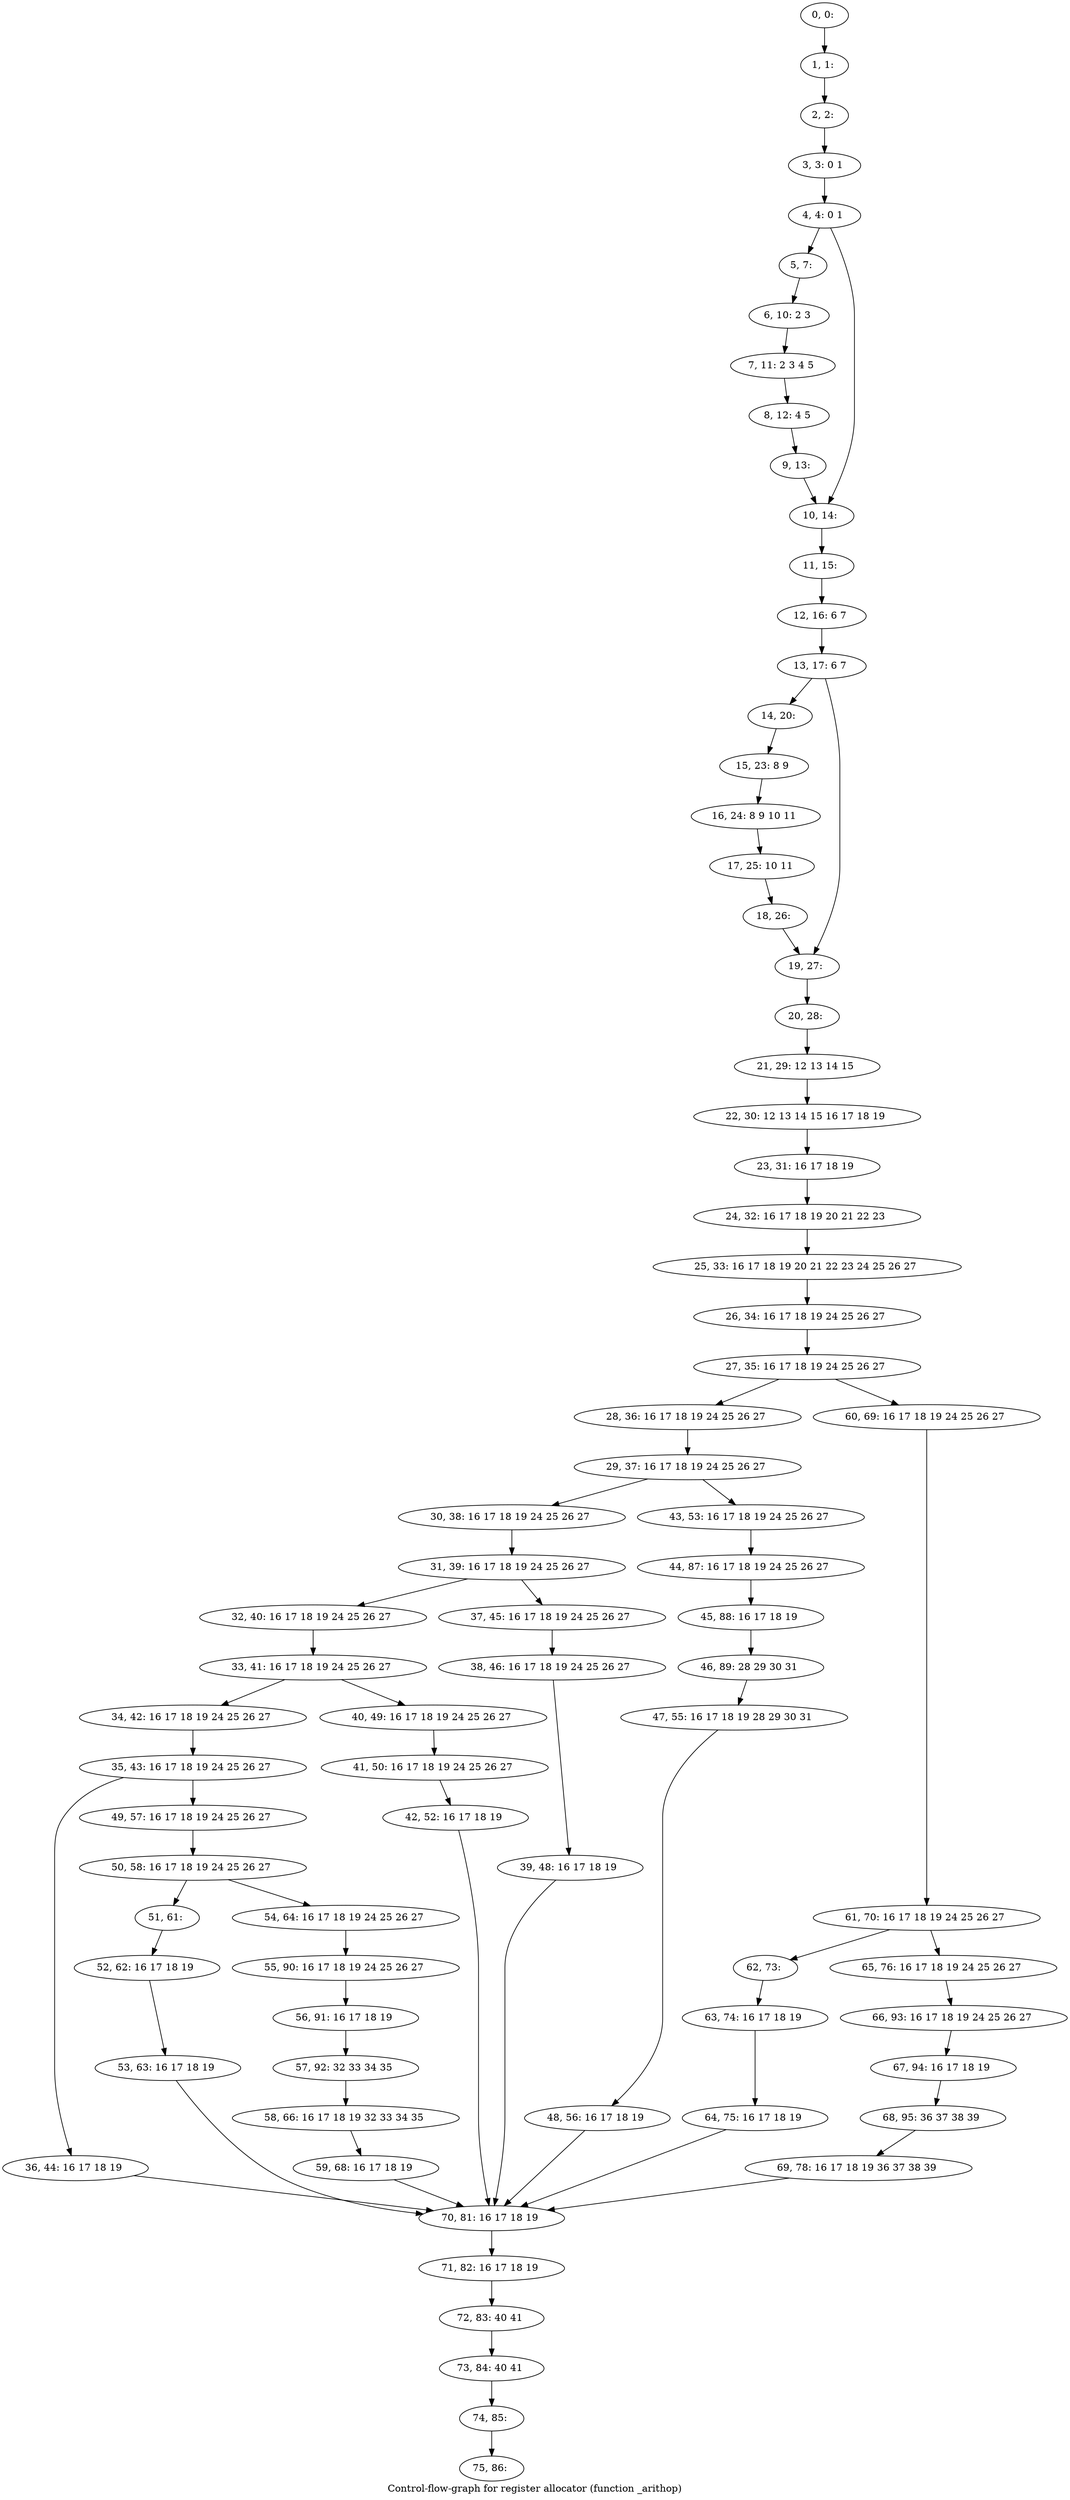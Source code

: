 digraph G {
graph [label="Control-flow-graph for register allocator (function _arithop)"]
0[label="0, 0: "];
1[label="1, 1: "];
2[label="2, 2: "];
3[label="3, 3: 0 1 "];
4[label="4, 4: 0 1 "];
5[label="5, 7: "];
6[label="6, 10: 2 3 "];
7[label="7, 11: 2 3 4 5 "];
8[label="8, 12: 4 5 "];
9[label="9, 13: "];
10[label="10, 14: "];
11[label="11, 15: "];
12[label="12, 16: 6 7 "];
13[label="13, 17: 6 7 "];
14[label="14, 20: "];
15[label="15, 23: 8 9 "];
16[label="16, 24: 8 9 10 11 "];
17[label="17, 25: 10 11 "];
18[label="18, 26: "];
19[label="19, 27: "];
20[label="20, 28: "];
21[label="21, 29: 12 13 14 15 "];
22[label="22, 30: 12 13 14 15 16 17 18 19 "];
23[label="23, 31: 16 17 18 19 "];
24[label="24, 32: 16 17 18 19 20 21 22 23 "];
25[label="25, 33: 16 17 18 19 20 21 22 23 24 25 26 27 "];
26[label="26, 34: 16 17 18 19 24 25 26 27 "];
27[label="27, 35: 16 17 18 19 24 25 26 27 "];
28[label="28, 36: 16 17 18 19 24 25 26 27 "];
29[label="29, 37: 16 17 18 19 24 25 26 27 "];
30[label="30, 38: 16 17 18 19 24 25 26 27 "];
31[label="31, 39: 16 17 18 19 24 25 26 27 "];
32[label="32, 40: 16 17 18 19 24 25 26 27 "];
33[label="33, 41: 16 17 18 19 24 25 26 27 "];
34[label="34, 42: 16 17 18 19 24 25 26 27 "];
35[label="35, 43: 16 17 18 19 24 25 26 27 "];
36[label="36, 44: 16 17 18 19 "];
37[label="37, 45: 16 17 18 19 24 25 26 27 "];
38[label="38, 46: 16 17 18 19 24 25 26 27 "];
39[label="39, 48: 16 17 18 19 "];
40[label="40, 49: 16 17 18 19 24 25 26 27 "];
41[label="41, 50: 16 17 18 19 24 25 26 27 "];
42[label="42, 52: 16 17 18 19 "];
43[label="43, 53: 16 17 18 19 24 25 26 27 "];
44[label="44, 87: 16 17 18 19 24 25 26 27 "];
45[label="45, 88: 16 17 18 19 "];
46[label="46, 89: 28 29 30 31 "];
47[label="47, 55: 16 17 18 19 28 29 30 31 "];
48[label="48, 56: 16 17 18 19 "];
49[label="49, 57: 16 17 18 19 24 25 26 27 "];
50[label="50, 58: 16 17 18 19 24 25 26 27 "];
51[label="51, 61: "];
52[label="52, 62: 16 17 18 19 "];
53[label="53, 63: 16 17 18 19 "];
54[label="54, 64: 16 17 18 19 24 25 26 27 "];
55[label="55, 90: 16 17 18 19 24 25 26 27 "];
56[label="56, 91: 16 17 18 19 "];
57[label="57, 92: 32 33 34 35 "];
58[label="58, 66: 16 17 18 19 32 33 34 35 "];
59[label="59, 68: 16 17 18 19 "];
60[label="60, 69: 16 17 18 19 24 25 26 27 "];
61[label="61, 70: 16 17 18 19 24 25 26 27 "];
62[label="62, 73: "];
63[label="63, 74: 16 17 18 19 "];
64[label="64, 75: 16 17 18 19 "];
65[label="65, 76: 16 17 18 19 24 25 26 27 "];
66[label="66, 93: 16 17 18 19 24 25 26 27 "];
67[label="67, 94: 16 17 18 19 "];
68[label="68, 95: 36 37 38 39 "];
69[label="69, 78: 16 17 18 19 36 37 38 39 "];
70[label="70, 81: 16 17 18 19 "];
71[label="71, 82: 16 17 18 19 "];
72[label="72, 83: 40 41 "];
73[label="73, 84: 40 41 "];
74[label="74, 85: "];
75[label="75, 86: "];
0->1 ;
1->2 ;
2->3 ;
3->4 ;
4->5 ;
4->10 ;
5->6 ;
6->7 ;
7->8 ;
8->9 ;
9->10 ;
10->11 ;
11->12 ;
12->13 ;
13->14 ;
13->19 ;
14->15 ;
15->16 ;
16->17 ;
17->18 ;
18->19 ;
19->20 ;
20->21 ;
21->22 ;
22->23 ;
23->24 ;
24->25 ;
25->26 ;
26->27 ;
27->28 ;
27->60 ;
28->29 ;
29->30 ;
29->43 ;
30->31 ;
31->32 ;
31->37 ;
32->33 ;
33->34 ;
33->40 ;
34->35 ;
35->36 ;
35->49 ;
36->70 ;
37->38 ;
38->39 ;
39->70 ;
40->41 ;
41->42 ;
42->70 ;
43->44 ;
44->45 ;
45->46 ;
46->47 ;
47->48 ;
48->70 ;
49->50 ;
50->51 ;
50->54 ;
51->52 ;
52->53 ;
53->70 ;
54->55 ;
55->56 ;
56->57 ;
57->58 ;
58->59 ;
59->70 ;
60->61 ;
61->62 ;
61->65 ;
62->63 ;
63->64 ;
64->70 ;
65->66 ;
66->67 ;
67->68 ;
68->69 ;
69->70 ;
70->71 ;
71->72 ;
72->73 ;
73->74 ;
74->75 ;
}
